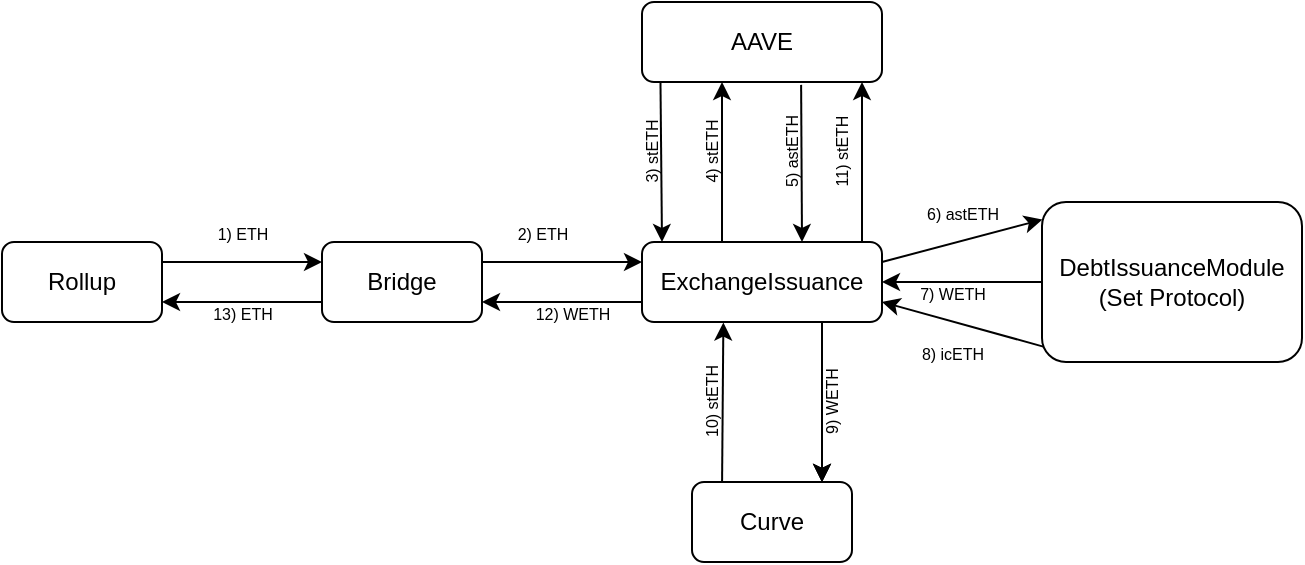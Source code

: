 <mxfile version="20.1.3" type="github"><diagram id="0ZRAcLww9Z4tQhr6w7hn" name="Page-1"><mxGraphModel dx="1422" dy="989" grid="1" gridSize="10" guides="1" tooltips="1" connect="1" arrows="1" fold="1" page="1" pageScale="1" pageWidth="850" pageHeight="1100" math="0" shadow="0"><root><mxCell id="0"/><mxCell id="1" parent="0"/><mxCell id="_i-9csgD6HFUL7W8y_-q-2" value="Bridge" style="rounded=1;whiteSpace=wrap;html=1;" parent="1" vertex="1"><mxGeometry x="200" y="400" width="80" height="40" as="geometry"/></mxCell><mxCell id="a3jRMftHf2vtX4DKy7Y1-2" value="Rollup" style="rounded=1;whiteSpace=wrap;html=1;" parent="1" vertex="1"><mxGeometry x="40" y="400" width="80" height="40" as="geometry"/></mxCell><mxCell id="a3jRMftHf2vtX4DKy7Y1-5" value="ExchangeIssuance" style="rounded=1;whiteSpace=wrap;html=1;" parent="1" vertex="1"><mxGeometry x="360" y="400" width="120" height="40" as="geometry"/></mxCell><mxCell id="a3jRMftHf2vtX4DKy7Y1-6" value="Curve" style="rounded=1;whiteSpace=wrap;html=1;" parent="1" vertex="1"><mxGeometry x="385" y="520" width="80" height="40" as="geometry"/></mxCell><mxCell id="a3jRMftHf2vtX4DKy7Y1-7" value="DebtIssuanceModule&lt;br&gt;(Set Protocol)" style="rounded=1;whiteSpace=wrap;html=1;" parent="1" vertex="1"><mxGeometry x="560" y="380" width="130" height="80" as="geometry"/></mxCell><mxCell id="a3jRMftHf2vtX4DKy7Y1-9" value="AAVE" style="rounded=1;whiteSpace=wrap;html=1;" parent="1" vertex="1"><mxGeometry x="360" y="280" width="120" height="40" as="geometry"/></mxCell><mxCell id="Y7VypdCdLCbPzslyj_NI-2" value="" style="endArrow=classic;html=1;rounded=0;exitX=1;exitY=0.25;exitDx=0;exitDy=0;entryX=0;entryY=0.25;entryDx=0;entryDy=0;" parent="1" source="a3jRMftHf2vtX4DKy7Y1-2" target="_i-9csgD6HFUL7W8y_-q-2" edge="1"><mxGeometry width="50" height="50" relative="1" as="geometry"><mxPoint x="400" y="400" as="sourcePoint"/><mxPoint x="300" y="340" as="targetPoint"/></mxGeometry></mxCell><mxCell id="Y7VypdCdLCbPzslyj_NI-3" value="&lt;font style=&quot;font-size: 8px;&quot;&gt;2) ETH&lt;/font&gt;" style="text;html=1;align=center;verticalAlign=middle;resizable=0;points=[];autosize=1;strokeColor=none;fillColor=none;" parent="1" vertex="1"><mxGeometry x="285" y="380" width="50" height="30" as="geometry"/></mxCell><mxCell id="Y7VypdCdLCbPzslyj_NI-10" value="" style="endArrow=classic;html=1;rounded=0;exitX=1;exitY=0.25;exitDx=0;exitDy=0;entryX=0;entryY=0.25;entryDx=0;entryDy=0;" parent="1" edge="1"><mxGeometry width="50" height="50" relative="1" as="geometry"><mxPoint x="280" y="410" as="sourcePoint"/><mxPoint x="360" y="410" as="targetPoint"/><Array as="points"/></mxGeometry></mxCell><mxCell id="Y7VypdCdLCbPzslyj_NI-11" value="&lt;font style=&quot;font-size: 8px;&quot;&gt;1) ETH&lt;/font&gt;" style="text;html=1;align=center;verticalAlign=middle;resizable=0;points=[];autosize=1;strokeColor=none;fillColor=none;" parent="1" vertex="1"><mxGeometry x="135" y="380" width="50" height="30" as="geometry"/></mxCell><mxCell id="Y7VypdCdLCbPzslyj_NI-14" value="" style="endArrow=classic;html=1;rounded=0;exitX=0.077;exitY=1.007;exitDx=0;exitDy=0;exitPerimeter=0;" parent="1" source="a3jRMftHf2vtX4DKy7Y1-9" edge="1"><mxGeometry width="50" height="50" relative="1" as="geometry"><mxPoint x="330" y="380" as="sourcePoint"/><mxPoint x="370" y="400" as="targetPoint"/></mxGeometry></mxCell><mxCell id="Y7VypdCdLCbPzslyj_NI-15" value="3) stETH" style="text;html=1;align=center;verticalAlign=middle;resizable=0;points=[];autosize=1;strokeColor=none;fillColor=none;rotation=-90;fontSize=8;" parent="1" vertex="1"><mxGeometry x="335" y="345" width="60" height="20" as="geometry"/></mxCell><mxCell id="Y7VypdCdLCbPzslyj_NI-16" value="" style="endArrow=classic;html=1;rounded=0;" parent="1" edge="1"><mxGeometry width="50" height="50" relative="1" as="geometry"><mxPoint x="400" y="400" as="sourcePoint"/><mxPoint x="400" y="320" as="targetPoint"/></mxGeometry></mxCell><mxCell id="Y7VypdCdLCbPzslyj_NI-17" value="4) stETH" style="text;html=1;align=center;verticalAlign=middle;resizable=0;points=[];autosize=1;strokeColor=none;fillColor=none;rotation=-90;fontSize=8;" parent="1" vertex="1"><mxGeometry x="365" y="345" width="60" height="20" as="geometry"/></mxCell><mxCell id="Y7VypdCdLCbPzslyj_NI-18" value="" style="endArrow=classic;html=1;rounded=0;exitX=0.663;exitY=1.036;exitDx=0;exitDy=0;exitPerimeter=0;" parent="1" source="a3jRMftHf2vtX4DKy7Y1-9" edge="1"><mxGeometry width="50" height="50" relative="1" as="geometry"><mxPoint x="330" y="380" as="sourcePoint"/><mxPoint x="440" y="400" as="targetPoint"/></mxGeometry></mxCell><mxCell id="Y7VypdCdLCbPzslyj_NI-19" value="5) astETH" style="text;html=1;align=center;verticalAlign=middle;resizable=0;points=[];autosize=1;strokeColor=none;fillColor=none;rotation=-90;fontSize=8;" parent="1" vertex="1"><mxGeometry x="405" y="345" width="60" height="20" as="geometry"/></mxCell><mxCell id="Y7VypdCdLCbPzslyj_NI-20" value="" style="endArrow=classic;html=1;rounded=0;" parent="1" edge="1"><mxGeometry width="50" height="50" relative="1" as="geometry"><mxPoint x="470" y="400" as="sourcePoint"/><mxPoint x="470" y="320" as="targetPoint"/></mxGeometry></mxCell><mxCell id="Y7VypdCdLCbPzslyj_NI-21" value="11) stETH" style="text;html=1;align=center;verticalAlign=middle;resizable=0;points=[];autosize=1;strokeColor=none;fillColor=none;rotation=-90;fontSize=8;" parent="1" vertex="1"><mxGeometry x="430" y="345" width="60" height="20" as="geometry"/></mxCell><mxCell id="Y7VypdCdLCbPzslyj_NI-27" value="" style="endArrow=classic;html=1;rounded=0;fontSize=8;entryX=0.001;entryY=0.11;entryDx=0;entryDy=0;entryPerimeter=0;" parent="1" target="a3jRMftHf2vtX4DKy7Y1-7" edge="1"><mxGeometry width="50" height="50" relative="1" as="geometry"><mxPoint x="480" y="410" as="sourcePoint"/><mxPoint x="530" y="360" as="targetPoint"/></mxGeometry></mxCell><mxCell id="Y7VypdCdLCbPzslyj_NI-28" value="&lt;font style=&quot;font-size: 8px;&quot;&gt;6) astETH&lt;/font&gt;" style="text;html=1;align=center;verticalAlign=middle;resizable=0;points=[];autosize=1;strokeColor=none;fillColor=none;" parent="1" vertex="1"><mxGeometry x="490" y="370" width="60" height="30" as="geometry"/></mxCell><mxCell id="Y7VypdCdLCbPzslyj_NI-29" value="" style="endArrow=classic;html=1;rounded=0;fontSize=8;entryX=1;entryY=0.5;entryDx=0;entryDy=0;exitX=0;exitY=0.5;exitDx=0;exitDy=0;" parent="1" source="a3jRMftHf2vtX4DKy7Y1-7" target="a3jRMftHf2vtX4DKy7Y1-5" edge="1"><mxGeometry width="50" height="50" relative="1" as="geometry"><mxPoint x="550" y="420" as="sourcePoint"/><mxPoint x="490" y="420" as="targetPoint"/><Array as="points"><mxPoint x="530" y="420"/></Array></mxGeometry></mxCell><mxCell id="Y7VypdCdLCbPzslyj_NI-30" value="&lt;font style=&quot;font-size: 8px;&quot;&gt;7) WETH&lt;/font&gt;" style="text;html=1;align=center;verticalAlign=middle;resizable=0;points=[];autosize=1;strokeColor=none;fillColor=none;" parent="1" vertex="1"><mxGeometry x="485" y="410" width="60" height="30" as="geometry"/></mxCell><mxCell id="Y7VypdCdLCbPzslyj_NI-36" value="" style="endArrow=classic;html=1;rounded=0;fontSize=8;exitX=0.005;exitY=0.904;exitDx=0;exitDy=0;exitPerimeter=0;entryX=1;entryY=0.75;entryDx=0;entryDy=0;" parent="1" source="a3jRMftHf2vtX4DKy7Y1-7" target="a3jRMftHf2vtX4DKy7Y1-5" edge="1"><mxGeometry width="50" height="50" relative="1" as="geometry"><mxPoint x="600" y="550" as="sourcePoint"/><mxPoint x="480" y="440" as="targetPoint"/></mxGeometry></mxCell><mxCell id="Y7VypdCdLCbPzslyj_NI-38" value="&lt;font style=&quot;font-size: 8px;&quot;&gt;8) icETH&lt;/font&gt;" style="text;html=1;align=center;verticalAlign=middle;resizable=0;points=[];autosize=1;strokeColor=none;fillColor=none;" parent="1" vertex="1"><mxGeometry x="490" y="440" width="50" height="30" as="geometry"/></mxCell><mxCell id="Y7VypdCdLCbPzslyj_NI-39" value="" style="endArrow=classic;html=1;rounded=0;fontSize=8;exitX=0.75;exitY=1;exitDx=0;exitDy=0;" parent="1" source="a3jRMftHf2vtX4DKy7Y1-5" edge="1"><mxGeometry width="50" height="50" relative="1" as="geometry"><mxPoint x="450" y="450" as="sourcePoint"/><mxPoint x="450" y="520" as="targetPoint"/></mxGeometry></mxCell><mxCell id="Y7VypdCdLCbPzslyj_NI-40" value="9) WETH" style="text;html=1;align=center;verticalAlign=middle;resizable=0;points=[];autosize=1;strokeColor=none;fillColor=none;rotation=-90;fontSize=8;" parent="1" vertex="1"><mxGeometry x="425" y="470" width="60" height="20" as="geometry"/></mxCell><mxCell id="Y7VypdCdLCbPzslyj_NI-41" value="" style="endArrow=classic;html=1;rounded=0;fontSize=8;exitX=0.75;exitY=1;exitDx=0;exitDy=0;" parent="1" source="a3jRMftHf2vtX4DKy7Y1-5" edge="1"><mxGeometry width="50" height="50" relative="1" as="geometry"><mxPoint x="450" y="450" as="sourcePoint"/><mxPoint x="450" y="520" as="targetPoint"/></mxGeometry></mxCell><mxCell id="Y7VypdCdLCbPzslyj_NI-42" value="" style="endArrow=classic;html=1;rounded=0;fontSize=8;exitX=0.75;exitY=1;exitDx=0;exitDy=0;" parent="1" source="a3jRMftHf2vtX4DKy7Y1-5" edge="1"><mxGeometry width="50" height="50" relative="1" as="geometry"><mxPoint x="450" y="440" as="sourcePoint"/><mxPoint x="450" y="520" as="targetPoint"/><Array as="points"><mxPoint x="450" y="510"/></Array></mxGeometry></mxCell><mxCell id="Y7VypdCdLCbPzslyj_NI-43" value="" style="endArrow=classic;html=1;rounded=0;fontSize=8;entryX=0.339;entryY=1.007;entryDx=0;entryDy=0;entryPerimeter=0;exitX=0.188;exitY=0;exitDx=0;exitDy=0;exitPerimeter=0;" parent="1" source="a3jRMftHf2vtX4DKy7Y1-6" target="a3jRMftHf2vtX4DKy7Y1-5" edge="1"><mxGeometry width="50" height="50" relative="1" as="geometry"><mxPoint x="350" y="480" as="sourcePoint"/><mxPoint x="430" y="460" as="targetPoint"/></mxGeometry></mxCell><mxCell id="Y7VypdCdLCbPzslyj_NI-44" value="10) stETH" style="text;html=1;align=center;verticalAlign=middle;resizable=0;autosize=1;strokeColor=none;fillColor=none;rotation=-90;fontSize=8;" parent="1" vertex="1"><mxGeometry x="365" y="470" width="60" height="20" as="geometry"/></mxCell><mxCell id="Y7VypdCdLCbPzslyj_NI-45" value="" style="endArrow=classic;html=1;rounded=0;fontSize=8;entryX=1;entryY=0.75;entryDx=0;entryDy=0;exitX=0;exitY=0.75;exitDx=0;exitDy=0;" parent="1" source="a3jRMftHf2vtX4DKy7Y1-5" target="_i-9csgD6HFUL7W8y_-q-2" edge="1"><mxGeometry width="50" height="50" relative="1" as="geometry"><mxPoint x="180" y="380" as="sourcePoint"/><mxPoint x="230" y="330" as="targetPoint"/></mxGeometry></mxCell><mxCell id="Y7VypdCdLCbPzslyj_NI-46" value="&lt;font style=&quot;font-size: 8px;&quot;&gt;12) WETH&lt;/font&gt;" style="text;html=1;align=center;verticalAlign=middle;resizable=0;points=[];autosize=1;strokeColor=none;fillColor=none;" parent="1" vertex="1"><mxGeometry x="295" y="420" width="60" height="30" as="geometry"/></mxCell><mxCell id="Y7VypdCdLCbPzslyj_NI-47" value="" style="endArrow=classic;html=1;rounded=0;fontSize=8;entryX=1;entryY=0.75;entryDx=0;entryDy=0;exitX=0;exitY=0.75;exitDx=0;exitDy=0;" parent="1" source="_i-9csgD6HFUL7W8y_-q-2" target="a3jRMftHf2vtX4DKy7Y1-2" edge="1"><mxGeometry width="50" height="50" relative="1" as="geometry"><mxPoint x="180" y="380" as="sourcePoint"/><mxPoint x="230" y="330" as="targetPoint"/></mxGeometry></mxCell><mxCell id="Y7VypdCdLCbPzslyj_NI-48" value="&lt;font style=&quot;font-size: 8px;&quot;&gt;13) ETH&lt;/font&gt;" style="text;html=1;align=center;verticalAlign=middle;resizable=0;points=[];autosize=1;strokeColor=none;fillColor=none;" parent="1" vertex="1"><mxGeometry x="135" y="420" width="50" height="30" as="geometry"/></mxCell></root></mxGraphModel></diagram></mxfile>
